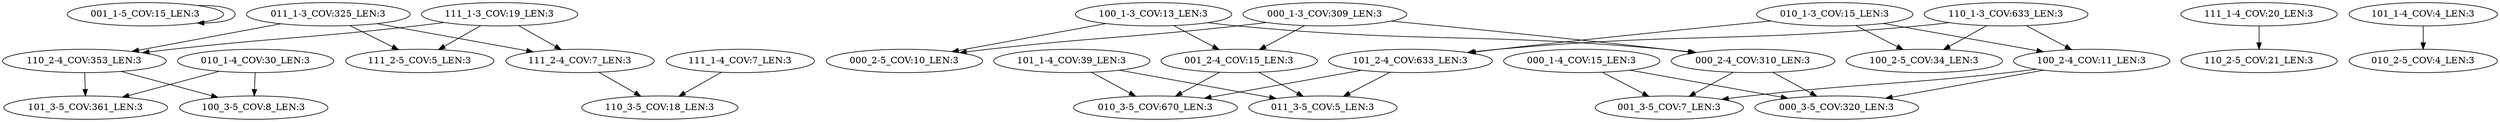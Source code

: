 digraph G {
    "001_1-5_COV:15_LEN:3" -> "001_1-5_COV:15_LEN:3";
    "111_1-4_COV:7_LEN:3" -> "110_3-5_COV:18_LEN:3";
    "001_2-4_COV:15_LEN:3" -> "011_3-5_COV:5_LEN:3";
    "001_2-4_COV:15_LEN:3" -> "010_3-5_COV:670_LEN:3";
    "100_2-4_COV:11_LEN:3" -> "000_3-5_COV:320_LEN:3";
    "100_2-4_COV:11_LEN:3" -> "001_3-5_COV:7_LEN:3";
    "011_1-3_COV:325_LEN:3" -> "111_2-5_COV:5_LEN:3";
    "011_1-3_COV:325_LEN:3" -> "110_2-4_COV:353_LEN:3";
    "011_1-3_COV:325_LEN:3" -> "111_2-4_COV:7_LEN:3";
    "010_1-4_COV:30_LEN:3" -> "101_3-5_COV:361_LEN:3";
    "010_1-4_COV:30_LEN:3" -> "100_3-5_COV:8_LEN:3";
    "000_2-4_COV:310_LEN:3" -> "000_3-5_COV:320_LEN:3";
    "000_2-4_COV:310_LEN:3" -> "001_3-5_COV:7_LEN:3";
    "110_1-3_COV:633_LEN:3" -> "100_2-4_COV:11_LEN:3";
    "110_1-3_COV:633_LEN:3" -> "100_2-5_COV:34_LEN:3";
    "110_1-3_COV:633_LEN:3" -> "101_2-4_COV:633_LEN:3";
    "110_2-4_COV:353_LEN:3" -> "101_3-5_COV:361_LEN:3";
    "110_2-4_COV:353_LEN:3" -> "100_3-5_COV:8_LEN:3";
    "000_1-3_COV:309_LEN:3" -> "001_2-4_COV:15_LEN:3";
    "000_1-3_COV:309_LEN:3" -> "000_2-4_COV:310_LEN:3";
    "000_1-3_COV:309_LEN:3" -> "000_2-5_COV:10_LEN:3";
    "101_1-4_COV:39_LEN:3" -> "011_3-5_COV:5_LEN:3";
    "101_1-4_COV:39_LEN:3" -> "010_3-5_COV:670_LEN:3";
    "000_1-4_COV:15_LEN:3" -> "000_3-5_COV:320_LEN:3";
    "000_1-4_COV:15_LEN:3" -> "001_3-5_COV:7_LEN:3";
    "111_1-4_COV:20_LEN:3" -> "110_2-5_COV:21_LEN:3";
    "101_1-4_COV:4_LEN:3" -> "010_2-5_COV:4_LEN:3";
    "101_2-4_COV:633_LEN:3" -> "011_3-5_COV:5_LEN:3";
    "101_2-4_COV:633_LEN:3" -> "010_3-5_COV:670_LEN:3";
    "111_1-3_COV:19_LEN:3" -> "111_2-5_COV:5_LEN:3";
    "111_1-3_COV:19_LEN:3" -> "110_2-4_COV:353_LEN:3";
    "111_1-3_COV:19_LEN:3" -> "111_2-4_COV:7_LEN:3";
    "100_1-3_COV:13_LEN:3" -> "001_2-4_COV:15_LEN:3";
    "100_1-3_COV:13_LEN:3" -> "000_2-4_COV:310_LEN:3";
    "100_1-3_COV:13_LEN:3" -> "000_2-5_COV:10_LEN:3";
    "010_1-3_COV:15_LEN:3" -> "100_2-4_COV:11_LEN:3";
    "010_1-3_COV:15_LEN:3" -> "100_2-5_COV:34_LEN:3";
    "010_1-3_COV:15_LEN:3" -> "101_2-4_COV:633_LEN:3";
    "111_2-4_COV:7_LEN:3" -> "110_3-5_COV:18_LEN:3";
}
